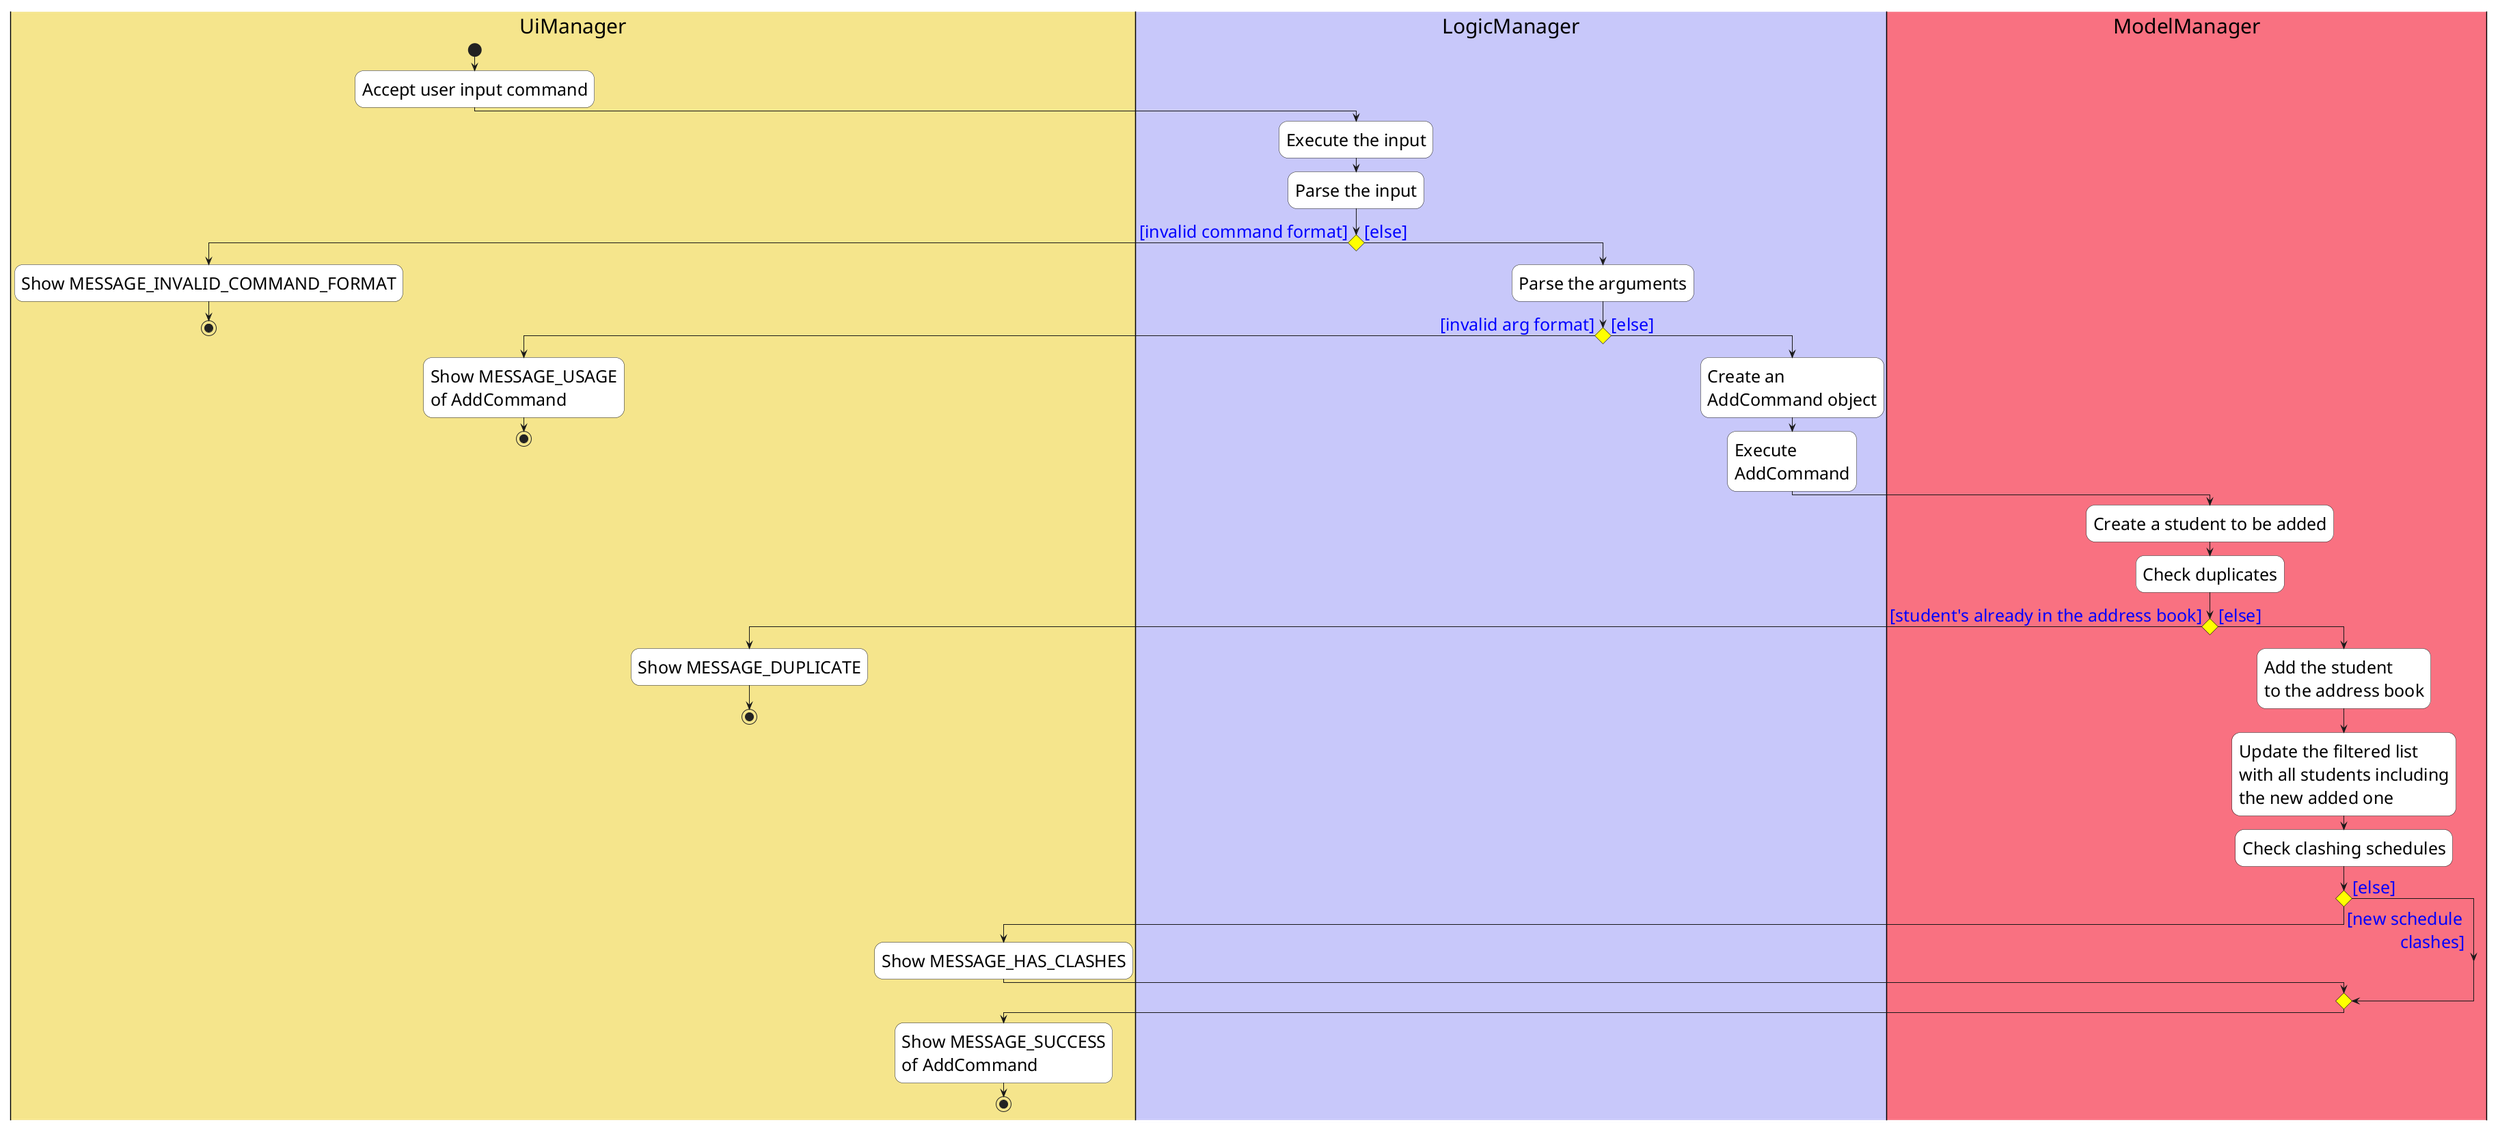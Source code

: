@startuml
'https://plantuml.com/activity-diagram-beta
<style>
activityDiagram {
  FontSize 30
  Bold true

  activity {
    BackgroundColor #ffffff
    BorderColor #33668E
    FontColor #000000
    FontName arial
    FontSize 25
  }

  diamond {
    BackgroundColor yellow
    LineColor #000000
    FontColor green
    FontName arial
    FontSize 15
  }

  arrow {
    FontColor blue
    FontName arial
    FontSize 25
  }

  partition {
     BackgroundColor #e6f7ff
     FontColor #003366
     LineColor #33668E
     FontName arial                // Sets the font style
     FontSize 30
     RoundCorner 10
     Bold true
   }
}
document {
   BackgroundColor transparent
}
</style>

|#f5e58c|UiManager|
start
:Accept user input command;
|#C8C8FA|LogicManager|
:Execute the input;
:Parse the input;
if () then ([invalid command format])
    |UiManager|
    :Show MESSAGE_INVALID_COMMAND_FORMAT;
    stop
    |LogicManager|
else ([else])
    :Parse the arguments;
    if () then ([invalid arg format])
        |UiManager|
        :Show MESSAGE_USAGE
        of AddCommand;
        stop
    else ([else])
        |LogicManager|
        :Create an
        AddCommand object;
        :Execute
        AddCommand;
        |#F97181|ModelManager|
        :Create a student to be added;
        :Check duplicates;
        if () then ([student's already in the address book])
            |UiManager|
            :Show MESSAGE_DUPLICATE;
            stop
        else ([else])
            |ModelManager|
            :Add the student
            to the address book;
            :Update the filtered list
            with all students including
            the new added one;
            :Check clashing schedules;
            if () then ([else])
            else ([new schedule
            clashes])
                |UiManager|
                :Show MESSAGE_HAS_CLASHES;
            endif
            :Show MESSAGE_SUCCESS
            of AddCommand;
            stop
        endif
endif

@enduml
